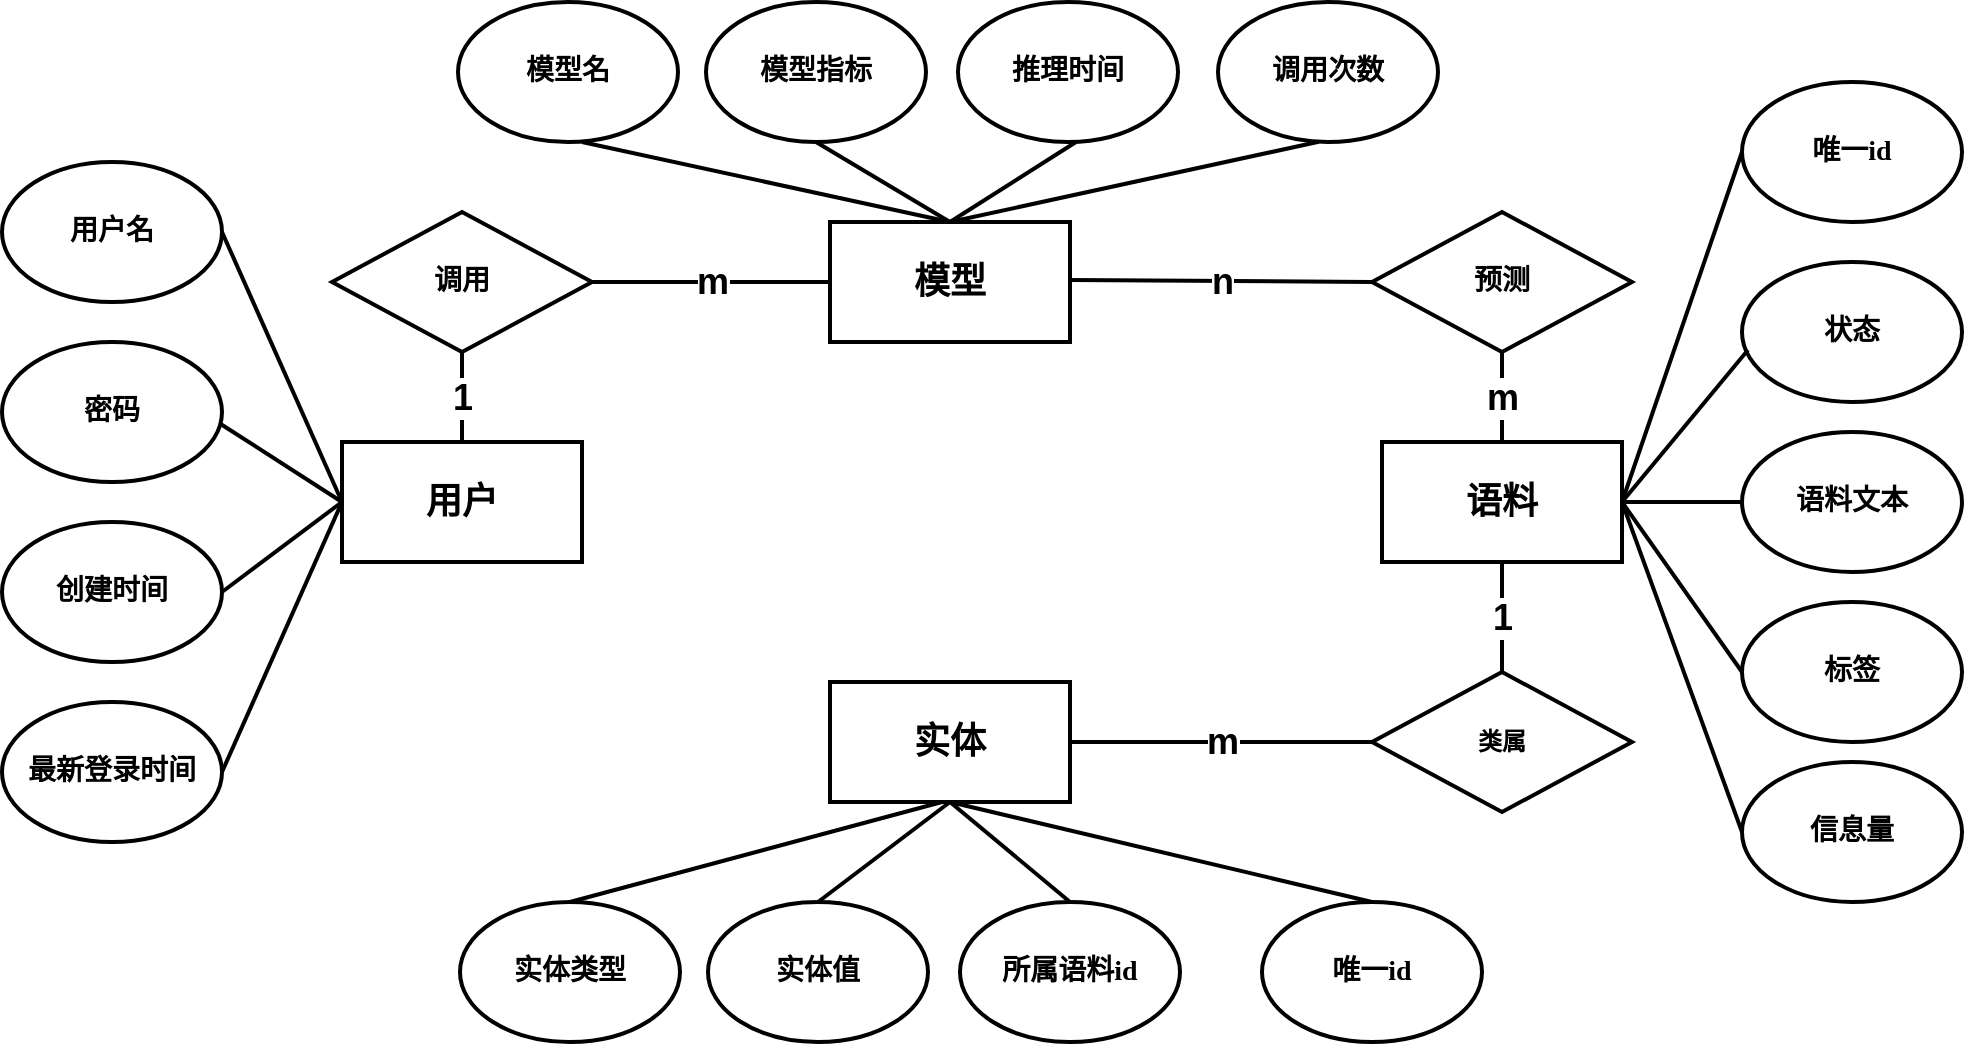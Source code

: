 <mxfile version="24.0.7" type="github">
  <diagram name="第 1 页" id="A9VqD9QQD6lyQ_i_zck9">
    <mxGraphModel dx="2261" dy="746" grid="1" gridSize="10" guides="1" tooltips="1" connect="1" arrows="0" fold="1" page="1" pageScale="1" pageWidth="827" pageHeight="1169" math="0" shadow="0">
      <root>
        <mxCell id="0" />
        <mxCell id="1" parent="0" />
        <mxCell id="xF6YM3SYU7gJ5uiseCk7-1" value="&lt;font style=&quot;font-size: 18px;&quot; face=&quot;宋体&quot;&gt;&lt;b&gt;模型&lt;/b&gt;&lt;/font&gt;" style="rounded=0;whiteSpace=wrap;html=1;strokeWidth=2;" parent="1" vertex="1">
          <mxGeometry x="354" y="150" width="120" height="60" as="geometry" />
        </mxCell>
        <mxCell id="_P8YpMpA9o5XOnk_nfkZ-1" value="&lt;font style=&quot;font-size: 18px;&quot; face=&quot;宋体&quot;&gt;&lt;b&gt;用户&lt;/b&gt;&lt;/font&gt;" style="rounded=0;whiteSpace=wrap;html=1;strokeWidth=2;" parent="1" vertex="1">
          <mxGeometry x="110" y="260" width="120" height="60" as="geometry" />
        </mxCell>
        <mxCell id="_P8YpMpA9o5XOnk_nfkZ-2" value="&lt;font style=&quot;font-size: 18px;&quot; face=&quot;宋体&quot;&gt;&lt;b&gt;实体&lt;/b&gt;&lt;/font&gt;" style="rounded=0;whiteSpace=wrap;html=1;strokeWidth=2;" parent="1" vertex="1">
          <mxGeometry x="354" y="380" width="120" height="60" as="geometry" />
        </mxCell>
        <mxCell id="_P8YpMpA9o5XOnk_nfkZ-3" value="&lt;font style=&quot;font-size: 18px;&quot; face=&quot;宋体&quot;&gt;&lt;b&gt;语料&lt;/b&gt;&lt;/font&gt;" style="rounded=0;whiteSpace=wrap;html=1;strokeWidth=2;" parent="1" vertex="1">
          <mxGeometry x="630" y="260" width="120" height="60" as="geometry" />
        </mxCell>
        <mxCell id="_P8YpMpA9o5XOnk_nfkZ-5" value="&lt;font style=&quot;font-size: 14px;&quot; face=&quot;宋体&quot;&gt;&lt;b&gt;密码&lt;/b&gt;&lt;/font&gt;" style="ellipse;whiteSpace=wrap;html=1;strokeWidth=2;" parent="1" vertex="1">
          <mxGeometry x="-60" y="210" width="110" height="70" as="geometry" />
        </mxCell>
        <mxCell id="_P8YpMpA9o5XOnk_nfkZ-6" value="&lt;font style=&quot;font-size: 14px;&quot; face=&quot;宋体&quot;&gt;&lt;b&gt;用户名&lt;/b&gt;&lt;/font&gt;" style="ellipse;whiteSpace=wrap;html=1;strokeWidth=2;" parent="1" vertex="1">
          <mxGeometry x="-60" y="120" width="110" height="70" as="geometry" />
        </mxCell>
        <mxCell id="_P8YpMpA9o5XOnk_nfkZ-7" value="&lt;font style=&quot;font-size: 14px;&quot; face=&quot;宋体&quot;&gt;&lt;b&gt;创建时间&lt;/b&gt;&lt;/font&gt;" style="ellipse;whiteSpace=wrap;html=1;strokeWidth=2;" parent="1" vertex="1">
          <mxGeometry x="-60" y="300" width="110" height="70" as="geometry" />
        </mxCell>
        <mxCell id="_P8YpMpA9o5XOnk_nfkZ-8" value="&lt;font style=&quot;font-size: 14px;&quot; face=&quot;宋体&quot;&gt;&lt;b&gt;最新登录时间&lt;/b&gt;&lt;/font&gt;" style="ellipse;whiteSpace=wrap;html=1;strokeWidth=2;" parent="1" vertex="1">
          <mxGeometry x="-60" y="390" width="110" height="70" as="geometry" />
        </mxCell>
        <mxCell id="_P8YpMpA9o5XOnk_nfkZ-15" value="&lt;font style=&quot;font-size: 14px;&quot; face=&quot;宋体&quot;&gt;&lt;b&gt;模型名&lt;/b&gt;&lt;/font&gt;" style="ellipse;whiteSpace=wrap;html=1;strokeWidth=2;" parent="1" vertex="1">
          <mxGeometry x="168" y="40" width="110" height="70" as="geometry" />
        </mxCell>
        <mxCell id="_P8YpMpA9o5XOnk_nfkZ-16" value="&lt;font style=&quot;font-size: 14px;&quot; face=&quot;宋体&quot;&gt;&lt;b&gt;模型指标&lt;/b&gt;&lt;/font&gt;" style="ellipse;whiteSpace=wrap;html=1;strokeWidth=2;" parent="1" vertex="1">
          <mxGeometry x="292" y="40" width="110" height="70" as="geometry" />
        </mxCell>
        <mxCell id="_P8YpMpA9o5XOnk_nfkZ-17" value="&lt;font style=&quot;font-size: 14px;&quot; face=&quot;宋体&quot;&gt;&lt;b&gt;推理时间&lt;/b&gt;&lt;/font&gt;" style="ellipse;whiteSpace=wrap;html=1;strokeWidth=2;" parent="1" vertex="1">
          <mxGeometry x="418" y="40" width="110" height="70" as="geometry" />
        </mxCell>
        <mxCell id="_P8YpMpA9o5XOnk_nfkZ-18" value="&lt;font style=&quot;font-size: 14px;&quot; face=&quot;宋体&quot;&gt;&lt;b&gt;调用次数&lt;/b&gt;&lt;/font&gt;" style="ellipse;whiteSpace=wrap;html=1;strokeWidth=2;" parent="1" vertex="1">
          <mxGeometry x="548" y="40" width="110" height="70" as="geometry" />
        </mxCell>
        <mxCell id="_P8YpMpA9o5XOnk_nfkZ-19" value="&lt;font style=&quot;font-size: 14px;&quot; face=&quot;宋体&quot;&gt;&lt;b&gt;实体类型&lt;/b&gt;&lt;/font&gt;" style="ellipse;whiteSpace=wrap;html=1;strokeWidth=2;" parent="1" vertex="1">
          <mxGeometry x="169" y="490" width="110" height="70" as="geometry" />
        </mxCell>
        <mxCell id="_P8YpMpA9o5XOnk_nfkZ-20" value="&lt;font style=&quot;font-size: 14px;&quot; face=&quot;宋体&quot;&gt;&lt;b&gt;实体值&lt;/b&gt;&lt;/font&gt;" style="ellipse;whiteSpace=wrap;html=1;strokeWidth=2;" parent="1" vertex="1">
          <mxGeometry x="293" y="490" width="110" height="70" as="geometry" />
        </mxCell>
        <mxCell id="_P8YpMpA9o5XOnk_nfkZ-21" value="&lt;font style=&quot;font-size: 14px;&quot; face=&quot;宋体&quot;&gt;&lt;b&gt;所属语料id&lt;/b&gt;&lt;/font&gt;" style="ellipse;whiteSpace=wrap;html=1;strokeWidth=2;" parent="1" vertex="1">
          <mxGeometry x="419" y="490" width="110" height="70" as="geometry" />
        </mxCell>
        <mxCell id="_P8YpMpA9o5XOnk_nfkZ-22" value="&lt;font face=&quot;宋体&quot;&gt;&lt;span style=&quot;font-size: 14px;&quot;&gt;&lt;b&gt;唯一id&lt;/b&gt;&lt;/span&gt;&lt;/font&gt;" style="ellipse;whiteSpace=wrap;html=1;strokeWidth=2;" parent="1" vertex="1">
          <mxGeometry x="570" y="490" width="110" height="70" as="geometry" />
        </mxCell>
        <mxCell id="_P8YpMpA9o5XOnk_nfkZ-23" value="&lt;font face=&quot;宋体&quot;&gt;&lt;span style=&quot;font-size: 14px;&quot;&gt;&lt;b&gt;语料文本&lt;/b&gt;&lt;/span&gt;&lt;/font&gt;" style="ellipse;whiteSpace=wrap;html=1;strokeWidth=2;" parent="1" vertex="1">
          <mxGeometry x="810" y="255" width="110" height="70" as="geometry" />
        </mxCell>
        <mxCell id="_P8YpMpA9o5XOnk_nfkZ-24" value="&lt;font face=&quot;宋体&quot;&gt;&lt;span style=&quot;font-size: 14px;&quot;&gt;&lt;b&gt;唯一id&lt;/b&gt;&lt;/span&gt;&lt;/font&gt;" style="ellipse;whiteSpace=wrap;html=1;strokeWidth=2;" parent="1" vertex="1">
          <mxGeometry x="810" y="80" width="110" height="70" as="geometry" />
        </mxCell>
        <mxCell id="_P8YpMpA9o5XOnk_nfkZ-25" value="&lt;font face=&quot;宋体&quot;&gt;&lt;span style=&quot;font-size: 14px;&quot;&gt;&lt;b&gt;标签&lt;/b&gt;&lt;/span&gt;&lt;/font&gt;" style="ellipse;whiteSpace=wrap;html=1;strokeWidth=2;" parent="1" vertex="1">
          <mxGeometry x="810" y="340" width="110" height="70" as="geometry" />
        </mxCell>
        <mxCell id="_P8YpMpA9o5XOnk_nfkZ-26" value="&lt;font style=&quot;font-size: 14px;&quot; face=&quot;宋体&quot;&gt;&lt;b&gt;信息量&lt;/b&gt;&lt;/font&gt;" style="ellipse;whiteSpace=wrap;html=1;strokeWidth=2;" parent="1" vertex="1">
          <mxGeometry x="810" y="420" width="110" height="70" as="geometry" />
        </mxCell>
        <mxCell id="_P8YpMpA9o5XOnk_nfkZ-27" value="&lt;font face=&quot;宋体&quot; style=&quot;font-size: 14px;&quot;&gt;&lt;b&gt;调用&lt;/b&gt;&lt;/font&gt;" style="rhombus;whiteSpace=wrap;html=1;strokeWidth=2;" parent="1" vertex="1">
          <mxGeometry x="105" y="145" width="130" height="70" as="geometry" />
        </mxCell>
        <mxCell id="_P8YpMpA9o5XOnk_nfkZ-28" value="&lt;font style=&quot;font-size: 14px;&quot; face=&quot;宋体&quot;&gt;&lt;b&gt;预测&lt;/b&gt;&lt;/font&gt;" style="rhombus;whiteSpace=wrap;html=1;strokeWidth=2;" parent="1" vertex="1">
          <mxGeometry x="625" y="145" width="130" height="70" as="geometry" />
        </mxCell>
        <mxCell id="_P8YpMpA9o5XOnk_nfkZ-29" value="&lt;font face=&quot;宋体&quot;&gt;&lt;b&gt;类属&lt;/b&gt;&lt;/font&gt;" style="rhombus;whiteSpace=wrap;html=1;strokeWidth=2;" parent="1" vertex="1">
          <mxGeometry x="625" y="375" width="130" height="70" as="geometry" />
        </mxCell>
        <mxCell id="_P8YpMpA9o5XOnk_nfkZ-31" value="" style="endArrow=none;html=1;rounded=0;entryX=0;entryY=0.5;entryDx=0;entryDy=0;exitX=1;exitY=0.5;exitDx=0;exitDy=0;strokeWidth=2;" parent="1" source="_P8YpMpA9o5XOnk_nfkZ-6" target="_P8YpMpA9o5XOnk_nfkZ-1" edge="1">
          <mxGeometry width="50" height="50" relative="1" as="geometry">
            <mxPoint x="30" y="200" as="sourcePoint" />
            <mxPoint x="80" y="150" as="targetPoint" />
          </mxGeometry>
        </mxCell>
        <mxCell id="_P8YpMpA9o5XOnk_nfkZ-32" value="" style="endArrow=none;html=1;rounded=0;exitX=0.992;exitY=0.584;exitDx=0;exitDy=0;entryX=0;entryY=0.5;entryDx=0;entryDy=0;exitPerimeter=0;strokeWidth=2;" parent="1" source="_P8YpMpA9o5XOnk_nfkZ-5" target="_P8YpMpA9o5XOnk_nfkZ-1" edge="1">
          <mxGeometry width="50" height="50" relative="1" as="geometry">
            <mxPoint x="60" y="165" as="sourcePoint" />
            <mxPoint x="120" y="285" as="targetPoint" />
          </mxGeometry>
        </mxCell>
        <mxCell id="_P8YpMpA9o5XOnk_nfkZ-33" value="" style="endArrow=none;html=1;rounded=0;exitX=1;exitY=0.5;exitDx=0;exitDy=0;entryX=0;entryY=0.5;entryDx=0;entryDy=0;strokeWidth=2;" parent="1" source="_P8YpMpA9o5XOnk_nfkZ-7" target="_P8YpMpA9o5XOnk_nfkZ-1" edge="1">
          <mxGeometry width="50" height="50" relative="1" as="geometry">
            <mxPoint x="59" y="261" as="sourcePoint" />
            <mxPoint x="120" y="300" as="targetPoint" />
          </mxGeometry>
        </mxCell>
        <mxCell id="_P8YpMpA9o5XOnk_nfkZ-34" value="" style="endArrow=none;html=1;rounded=0;exitX=1;exitY=0.5;exitDx=0;exitDy=0;strokeWidth=2;" parent="1" source="_P8YpMpA9o5XOnk_nfkZ-8" edge="1">
          <mxGeometry width="50" height="50" relative="1" as="geometry">
            <mxPoint x="60" y="345" as="sourcePoint" />
            <mxPoint x="110" y="290" as="targetPoint" />
          </mxGeometry>
        </mxCell>
        <mxCell id="_P8YpMpA9o5XOnk_nfkZ-35" value="" style="endArrow=none;html=1;rounded=0;entryX=0.5;entryY=0;entryDx=0;entryDy=0;exitX=1;exitY=0.5;exitDx=0;exitDy=0;strokeWidth=2;" parent="1" target="xF6YM3SYU7gJ5uiseCk7-1" edge="1">
          <mxGeometry width="50" height="50" relative="1" as="geometry">
            <mxPoint x="230" y="110" as="sourcePoint" />
            <mxPoint x="290" y="245" as="targetPoint" />
          </mxGeometry>
        </mxCell>
        <mxCell id="_P8YpMpA9o5XOnk_nfkZ-36" value="" style="endArrow=none;html=1;rounded=0;entryX=0.5;entryY=0;entryDx=0;entryDy=0;exitX=0.5;exitY=1;exitDx=0;exitDy=0;strokeWidth=2;" parent="1" source="_P8YpMpA9o5XOnk_nfkZ-16" target="xF6YM3SYU7gJ5uiseCk7-1" edge="1">
          <mxGeometry width="50" height="50" relative="1" as="geometry">
            <mxPoint x="255" y="120" as="sourcePoint" />
            <mxPoint x="439" y="160" as="targetPoint" />
          </mxGeometry>
        </mxCell>
        <mxCell id="_P8YpMpA9o5XOnk_nfkZ-37" value="" style="endArrow=none;html=1;rounded=0;exitX=0.5;exitY=1;exitDx=0;exitDy=0;strokeWidth=2;" parent="1" edge="1">
          <mxGeometry width="50" height="50" relative="1" as="geometry">
            <mxPoint x="477" y="110" as="sourcePoint" />
            <mxPoint x="414" y="150" as="targetPoint" />
          </mxGeometry>
        </mxCell>
        <mxCell id="_P8YpMpA9o5XOnk_nfkZ-38" value="" style="endArrow=none;html=1;rounded=0;exitX=0.458;exitY=0.998;exitDx=0;exitDy=0;exitPerimeter=0;entryX=0.5;entryY=0;entryDx=0;entryDy=0;strokeWidth=2;" parent="1" source="_P8YpMpA9o5XOnk_nfkZ-18" target="xF6YM3SYU7gJ5uiseCk7-1" edge="1">
          <mxGeometry width="50" height="50" relative="1" as="geometry">
            <mxPoint x="487" y="120" as="sourcePoint" />
            <mxPoint x="424" y="160" as="targetPoint" />
          </mxGeometry>
        </mxCell>
        <mxCell id="_P8YpMpA9o5XOnk_nfkZ-39" value="" style="endArrow=none;html=1;rounded=0;exitX=0;exitY=0.5;exitDx=0;exitDy=0;entryX=1;entryY=0.5;entryDx=0;entryDy=0;strokeWidth=2;" parent="1" source="_P8YpMpA9o5XOnk_nfkZ-24" target="_P8YpMpA9o5XOnk_nfkZ-3" edge="1">
          <mxGeometry width="50" height="50" relative="1" as="geometry">
            <mxPoint x="608" y="120" as="sourcePoint" />
            <mxPoint x="424" y="160" as="targetPoint" />
          </mxGeometry>
        </mxCell>
        <mxCell id="_P8YpMpA9o5XOnk_nfkZ-40" value="" style="endArrow=none;html=1;rounded=0;exitX=0;exitY=0.5;exitDx=0;exitDy=0;strokeWidth=2;" parent="1" source="_P8YpMpA9o5XOnk_nfkZ-23" edge="1">
          <mxGeometry width="50" height="50" relative="1" as="geometry">
            <mxPoint x="820" y="165" as="sourcePoint" />
            <mxPoint x="750" y="290" as="targetPoint" />
          </mxGeometry>
        </mxCell>
        <mxCell id="_P8YpMpA9o5XOnk_nfkZ-41" value="" style="endArrow=none;html=1;rounded=0;exitX=0;exitY=0.5;exitDx=0;exitDy=0;strokeWidth=2;" parent="1" source="_P8YpMpA9o5XOnk_nfkZ-25" edge="1">
          <mxGeometry width="50" height="50" relative="1" as="geometry">
            <mxPoint x="820" y="255" as="sourcePoint" />
            <mxPoint x="750" y="290" as="targetPoint" />
          </mxGeometry>
        </mxCell>
        <mxCell id="_P8YpMpA9o5XOnk_nfkZ-42" value="" style="endArrow=none;html=1;rounded=0;exitX=0;exitY=0.5;exitDx=0;exitDy=0;strokeWidth=2;" parent="1" source="_P8YpMpA9o5XOnk_nfkZ-26" edge="1">
          <mxGeometry width="50" height="50" relative="1" as="geometry">
            <mxPoint x="820" y="345" as="sourcePoint" />
            <mxPoint x="750" y="290" as="targetPoint" />
          </mxGeometry>
        </mxCell>
        <mxCell id="_P8YpMpA9o5XOnk_nfkZ-43" value="" style="endArrow=none;html=1;rounded=0;exitX=0.5;exitY=1;exitDx=0;exitDy=0;entryX=0.5;entryY=0;entryDx=0;entryDy=0;strokeWidth=2;" parent="1" source="_P8YpMpA9o5XOnk_nfkZ-2" target="_P8YpMpA9o5XOnk_nfkZ-22" edge="1">
          <mxGeometry width="50" height="50" relative="1" as="geometry">
            <mxPoint x="820" y="435" as="sourcePoint" />
            <mxPoint x="760" y="300" as="targetPoint" />
          </mxGeometry>
        </mxCell>
        <mxCell id="_P8YpMpA9o5XOnk_nfkZ-44" value="" style="endArrow=none;html=1;rounded=0;exitX=0.5;exitY=1;exitDx=0;exitDy=0;entryX=0.5;entryY=0;entryDx=0;entryDy=0;strokeWidth=2;" parent="1" source="_P8YpMpA9o5XOnk_nfkZ-2" target="_P8YpMpA9o5XOnk_nfkZ-21" edge="1">
          <mxGeometry width="50" height="50" relative="1" as="geometry">
            <mxPoint x="424" y="450" as="sourcePoint" />
            <mxPoint x="635" y="500" as="targetPoint" />
          </mxGeometry>
        </mxCell>
        <mxCell id="_P8YpMpA9o5XOnk_nfkZ-45" value="" style="endArrow=none;html=1;rounded=0;entryX=0.5;entryY=0;entryDx=0;entryDy=0;exitX=0.5;exitY=1;exitDx=0;exitDy=0;strokeWidth=2;" parent="1" source="_P8YpMpA9o5XOnk_nfkZ-2" target="_P8YpMpA9o5XOnk_nfkZ-20" edge="1">
          <mxGeometry width="50" height="50" relative="1" as="geometry">
            <mxPoint x="410" y="440" as="sourcePoint" />
            <mxPoint x="484" y="500" as="targetPoint" />
          </mxGeometry>
        </mxCell>
        <mxCell id="_P8YpMpA9o5XOnk_nfkZ-46" value="" style="endArrow=none;html=1;rounded=0;entryX=0.5;entryY=0;entryDx=0;entryDy=0;strokeWidth=2;" parent="1" target="_P8YpMpA9o5XOnk_nfkZ-19" edge="1">
          <mxGeometry width="50" height="50" relative="1" as="geometry">
            <mxPoint x="410" y="440" as="sourcePoint" />
            <mxPoint x="358" y="500" as="targetPoint" />
          </mxGeometry>
        </mxCell>
        <mxCell id="_P8YpMpA9o5XOnk_nfkZ-47" value="&lt;font style=&quot;font-size: 18px;&quot;&gt;&lt;b&gt;1&lt;/b&gt;&lt;/font&gt;" style="endArrow=none;html=1;rounded=0;entryX=0.5;entryY=0;entryDx=0;entryDy=0;exitX=0.5;exitY=1;exitDx=0;exitDy=0;fontSize=14;strokeWidth=2;" parent="1" source="_P8YpMpA9o5XOnk_nfkZ-27" target="_P8YpMpA9o5XOnk_nfkZ-1" edge="1">
          <mxGeometry width="50" height="50" relative="1" as="geometry">
            <mxPoint x="60" y="165" as="sourcePoint" />
            <mxPoint x="120" y="300" as="targetPoint" />
          </mxGeometry>
        </mxCell>
        <mxCell id="_P8YpMpA9o5XOnk_nfkZ-48" value="&lt;font style=&quot;font-size: 18px;&quot;&gt;&lt;b&gt;m&lt;/b&gt;&lt;/font&gt;" style="endArrow=none;html=1;rounded=0;entryX=1;entryY=0.5;entryDx=0;entryDy=0;exitX=0;exitY=0.5;exitDx=0;exitDy=0;fontSize=14;strokeWidth=2;" parent="1" source="xF6YM3SYU7gJ5uiseCk7-1" target="_P8YpMpA9o5XOnk_nfkZ-27" edge="1">
          <mxGeometry width="50" height="50" relative="1" as="geometry">
            <mxPoint x="180" y="225" as="sourcePoint" />
            <mxPoint x="180" y="270" as="targetPoint" />
          </mxGeometry>
        </mxCell>
        <mxCell id="_P8YpMpA9o5XOnk_nfkZ-49" value="&lt;font style=&quot;font-size: 18px;&quot;&gt;&lt;b&gt;n&lt;/b&gt;&lt;/font&gt;" style="endArrow=none;html=1;rounded=0;entryX=1;entryY=0.5;entryDx=0;entryDy=0;exitX=0;exitY=0.5;exitDx=0;exitDy=0;fontSize=14;strokeWidth=2;" parent="1" source="_P8YpMpA9o5XOnk_nfkZ-28" edge="1">
          <mxGeometry width="50" height="50" relative="1" as="geometry">
            <mxPoint x="593" y="179" as="sourcePoint" />
            <mxPoint x="474" y="179" as="targetPoint" />
          </mxGeometry>
        </mxCell>
        <mxCell id="_P8YpMpA9o5XOnk_nfkZ-50" value="&lt;font style=&quot;font-size: 18px;&quot;&gt;&lt;b&gt;m&lt;/b&gt;&lt;/font&gt;" style="endArrow=none;html=1;rounded=0;exitX=0.5;exitY=0;exitDx=0;exitDy=0;fontSize=14;strokeWidth=2;" parent="1" source="_P8YpMpA9o5XOnk_nfkZ-3" target="_P8YpMpA9o5XOnk_nfkZ-28" edge="1">
          <mxGeometry width="50" height="50" relative="1" as="geometry">
            <mxPoint x="635" y="190" as="sourcePoint" />
            <mxPoint x="484" y="189" as="targetPoint" />
          </mxGeometry>
        </mxCell>
        <mxCell id="_P8YpMpA9o5XOnk_nfkZ-51" value="&lt;b&gt;&lt;font style=&quot;font-size: 18px;&quot;&gt;1&lt;/font&gt;&lt;/b&gt;" style="endArrow=none;html=1;rounded=0;entryX=0.5;entryY=1;entryDx=0;entryDy=0;fontSize=14;strokeWidth=2;" parent="1" source="_P8YpMpA9o5XOnk_nfkZ-29" target="_P8YpMpA9o5XOnk_nfkZ-3" edge="1">
          <mxGeometry width="50" height="50" relative="1" as="geometry">
            <mxPoint x="700" y="270" as="sourcePoint" />
            <mxPoint x="700" y="225" as="targetPoint" />
          </mxGeometry>
        </mxCell>
        <mxCell id="_P8YpMpA9o5XOnk_nfkZ-52" value="&lt;font style=&quot;font-size: 18px;&quot;&gt;&lt;b&gt;m&lt;/b&gt;&lt;/font&gt;" style="endArrow=none;html=1;rounded=0;entryX=1;entryY=0.5;entryDx=0;entryDy=0;exitX=0;exitY=0.5;exitDx=0;exitDy=0;fontSize=14;strokeWidth=2;" parent="1" source="_P8YpMpA9o5XOnk_nfkZ-29" target="_P8YpMpA9o5XOnk_nfkZ-2" edge="1">
          <mxGeometry width="50" height="50" relative="1" as="geometry">
            <mxPoint x="700" y="400" as="sourcePoint" />
            <mxPoint x="700" y="330" as="targetPoint" />
          </mxGeometry>
        </mxCell>
        <mxCell id="ji9CPOcz6pu1YurVozv2-2" value="&lt;font face=&quot;宋体&quot;&gt;&lt;span style=&quot;font-size: 14px;&quot;&gt;&lt;b&gt;状态&lt;/b&gt;&lt;/span&gt;&lt;/font&gt;" style="ellipse;whiteSpace=wrap;html=1;strokeWidth=2;" vertex="1" parent="1">
          <mxGeometry x="810" y="170" width="110" height="70" as="geometry" />
        </mxCell>
        <mxCell id="ji9CPOcz6pu1YurVozv2-3" value="" style="endArrow=none;html=1;rounded=0;exitX=0.027;exitY=0.629;exitDx=0;exitDy=0;strokeWidth=2;exitPerimeter=0;" edge="1" parent="1" source="ji9CPOcz6pu1YurVozv2-2">
          <mxGeometry width="50" height="50" relative="1" as="geometry">
            <mxPoint x="820" y="95" as="sourcePoint" />
            <mxPoint x="750" y="290" as="targetPoint" />
          </mxGeometry>
        </mxCell>
      </root>
    </mxGraphModel>
  </diagram>
</mxfile>
